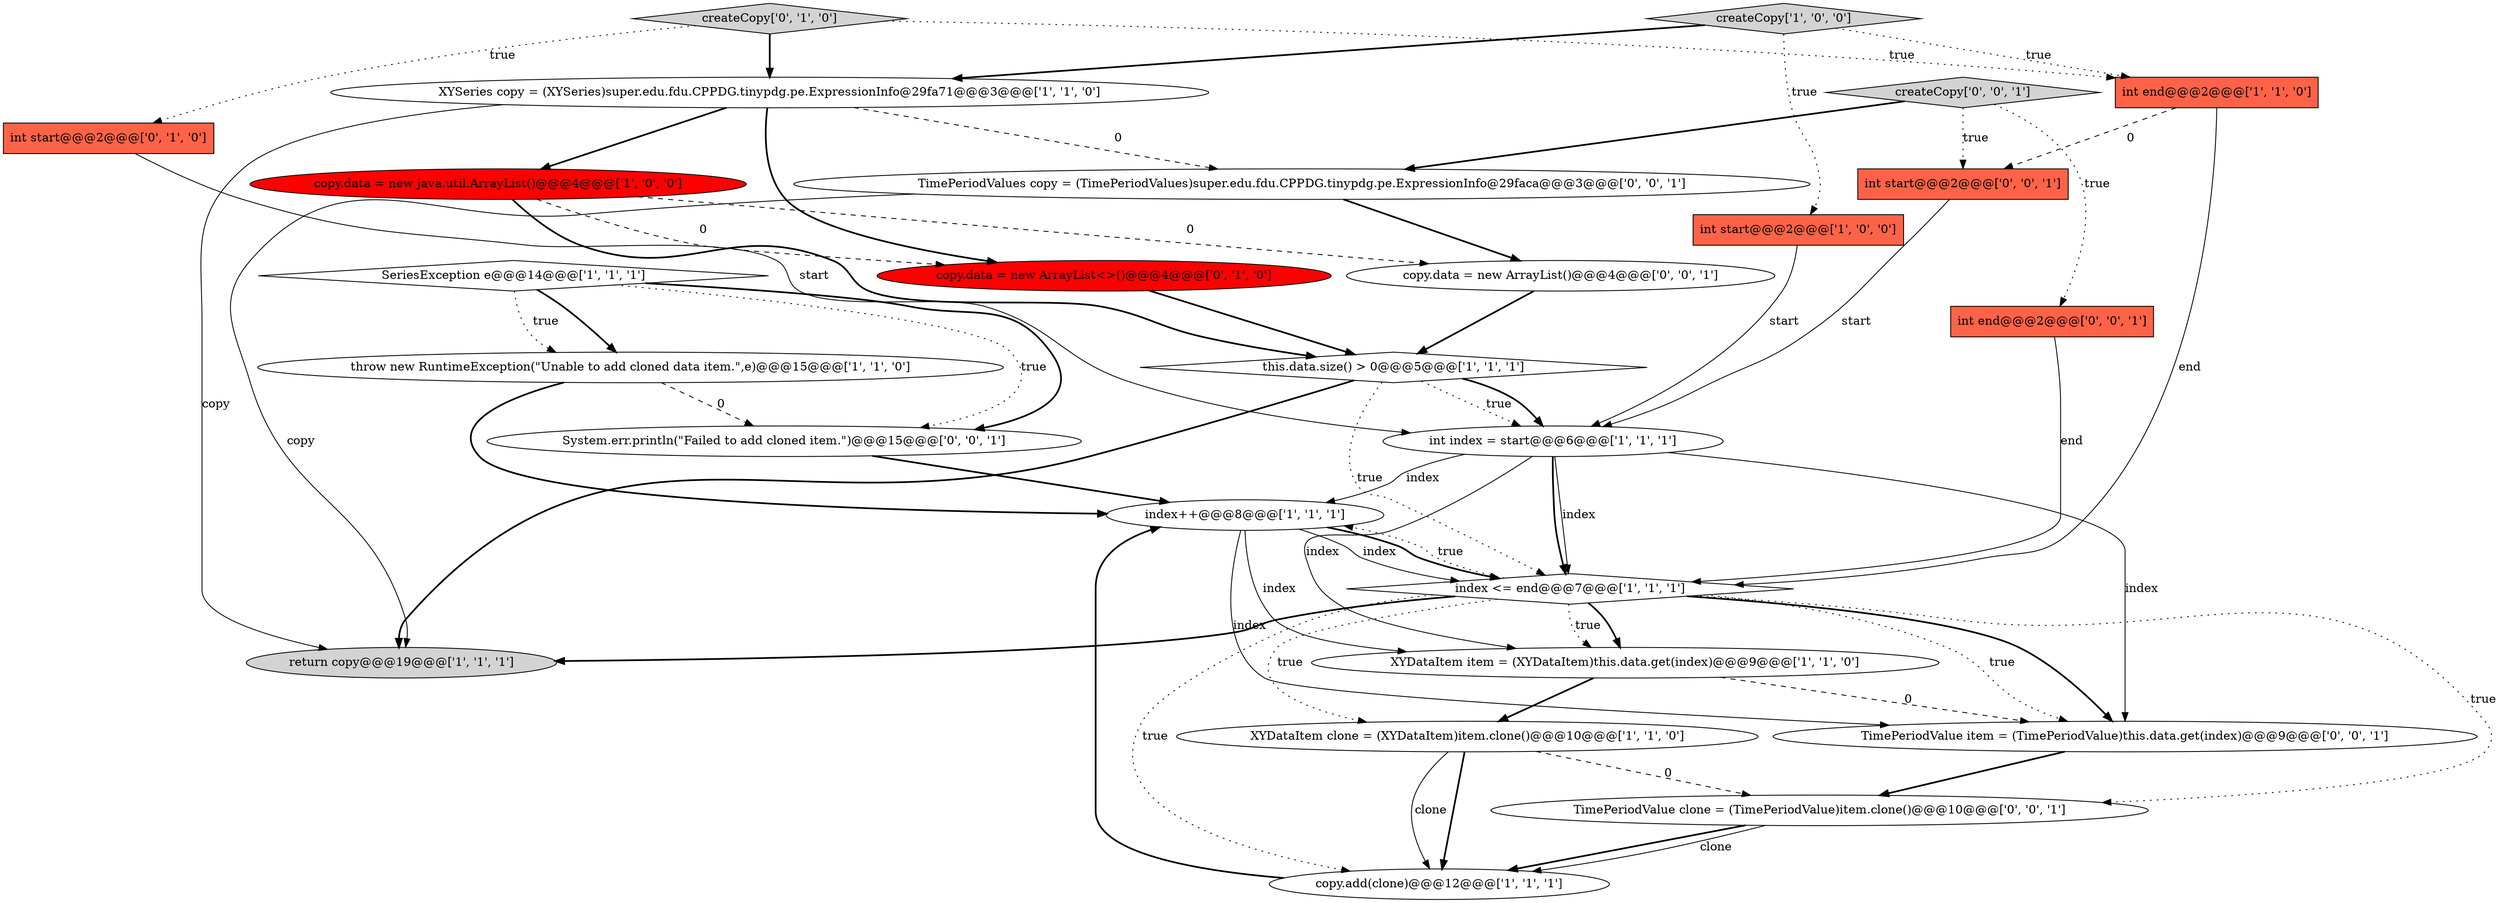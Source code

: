 digraph {
5 [style = filled, label = "throw new RuntimeException(\"Unable to add cloned data item.\",e)@@@15@@@['1', '1', '0']", fillcolor = white, shape = ellipse image = "AAA0AAABBB1BBB"];
6 [style = filled, label = "this.data.size() > 0@@@5@@@['1', '1', '1']", fillcolor = white, shape = diamond image = "AAA0AAABBB1BBB"];
19 [style = filled, label = "int end@@@2@@@['0', '0', '1']", fillcolor = tomato, shape = box image = "AAA0AAABBB3BBB"];
11 [style = filled, label = "int end@@@2@@@['1', '1', '0']", fillcolor = tomato, shape = box image = "AAA0AAABBB1BBB"];
18 [style = filled, label = "System.err.println(\"Failed to add cloned item.\")@@@15@@@['0', '0', '1']", fillcolor = white, shape = ellipse image = "AAA0AAABBB3BBB"];
0 [style = filled, label = "index <= end@@@7@@@['1', '1', '1']", fillcolor = white, shape = diamond image = "AAA0AAABBB1BBB"];
4 [style = filled, label = "int start@@@2@@@['1', '0', '0']", fillcolor = tomato, shape = box image = "AAA0AAABBB1BBB"];
12 [style = filled, label = "SeriesException e@@@14@@@['1', '1', '1']", fillcolor = white, shape = diamond image = "AAA0AAABBB1BBB"];
25 [style = filled, label = "TimePeriodValue clone = (TimePeriodValue)item.clone()@@@10@@@['0', '0', '1']", fillcolor = white, shape = ellipse image = "AAA0AAABBB3BBB"];
3 [style = filled, label = "return copy@@@19@@@['1', '1', '1']", fillcolor = lightgray, shape = ellipse image = "AAA0AAABBB1BBB"];
23 [style = filled, label = "int start@@@2@@@['0', '0', '1']", fillcolor = tomato, shape = box image = "AAA0AAABBB3BBB"];
2 [style = filled, label = "XYSeries copy = (XYSeries)super.edu.fdu.CPPDG.tinypdg.pe.ExpressionInfo@29fa71@@@3@@@['1', '1', '0']", fillcolor = white, shape = ellipse image = "AAA0AAABBB1BBB"];
24 [style = filled, label = "TimePeriodValue item = (TimePeriodValue)this.data.get(index)@@@9@@@['0', '0', '1']", fillcolor = white, shape = ellipse image = "AAA0AAABBB3BBB"];
17 [style = filled, label = "createCopy['0', '1', '0']", fillcolor = lightgray, shape = diamond image = "AAA0AAABBB2BBB"];
9 [style = filled, label = "index++@@@8@@@['1', '1', '1']", fillcolor = white, shape = ellipse image = "AAA0AAABBB1BBB"];
7 [style = filled, label = "createCopy['1', '0', '0']", fillcolor = lightgray, shape = diamond image = "AAA0AAABBB1BBB"];
10 [style = filled, label = "XYDataItem clone = (XYDataItem)item.clone()@@@10@@@['1', '1', '0']", fillcolor = white, shape = ellipse image = "AAA0AAABBB1BBB"];
8 [style = filled, label = "int index = start@@@6@@@['1', '1', '1']", fillcolor = white, shape = ellipse image = "AAA0AAABBB1BBB"];
15 [style = filled, label = "int start@@@2@@@['0', '1', '0']", fillcolor = tomato, shape = box image = "AAA0AAABBB2BBB"];
14 [style = filled, label = "XYDataItem item = (XYDataItem)this.data.get(index)@@@9@@@['1', '1', '0']", fillcolor = white, shape = ellipse image = "AAA0AAABBB1BBB"];
22 [style = filled, label = "copy.data = new ArrayList()@@@4@@@['0', '0', '1']", fillcolor = white, shape = ellipse image = "AAA0AAABBB3BBB"];
21 [style = filled, label = "TimePeriodValues copy = (TimePeriodValues)super.edu.fdu.CPPDG.tinypdg.pe.ExpressionInfo@29faca@@@3@@@['0', '0', '1']", fillcolor = white, shape = ellipse image = "AAA0AAABBB3BBB"];
16 [style = filled, label = "copy.data = new ArrayList<>()@@@4@@@['0', '1', '0']", fillcolor = red, shape = ellipse image = "AAA1AAABBB2BBB"];
1 [style = filled, label = "copy.data = new java.util.ArrayList()@@@4@@@['1', '0', '0']", fillcolor = red, shape = ellipse image = "AAA1AAABBB1BBB"];
20 [style = filled, label = "createCopy['0', '0', '1']", fillcolor = lightgray, shape = diamond image = "AAA0AAABBB3BBB"];
13 [style = filled, label = "copy.add(clone)@@@12@@@['1', '1', '1']", fillcolor = white, shape = ellipse image = "AAA0AAABBB1BBB"];
0->3 [style = bold, label=""];
14->24 [style = dashed, label="0"];
21->3 [style = solid, label="copy"];
8->0 [style = solid, label="index"];
8->14 [style = solid, label="index"];
6->3 [style = bold, label=""];
0->13 [style = dotted, label="true"];
9->0 [style = solid, label="index"];
9->0 [style = bold, label=""];
12->5 [style = bold, label=""];
5->9 [style = bold, label=""];
0->10 [style = dotted, label="true"];
4->8 [style = solid, label="start"];
25->13 [style = bold, label=""];
2->1 [style = bold, label=""];
11->0 [style = solid, label="end"];
16->6 [style = bold, label=""];
14->10 [style = bold, label=""];
11->23 [style = dashed, label="0"];
12->18 [style = dotted, label="true"];
2->3 [style = solid, label="copy"];
5->18 [style = dashed, label="0"];
9->14 [style = solid, label="index"];
23->8 [style = solid, label="start"];
0->25 [style = dotted, label="true"];
19->0 [style = solid, label="end"];
1->22 [style = dashed, label="0"];
25->13 [style = solid, label="clone"];
20->21 [style = bold, label=""];
8->0 [style = bold, label=""];
0->14 [style = bold, label=""];
1->6 [style = bold, label=""];
17->15 [style = dotted, label="true"];
9->24 [style = solid, label="index"];
17->2 [style = bold, label=""];
10->13 [style = bold, label=""];
7->11 [style = dotted, label="true"];
12->5 [style = dotted, label="true"];
21->22 [style = bold, label=""];
6->8 [style = dotted, label="true"];
7->2 [style = bold, label=""];
24->25 [style = bold, label=""];
0->24 [style = dotted, label="true"];
0->24 [style = bold, label=""];
1->16 [style = dashed, label="0"];
2->21 [style = dashed, label="0"];
6->8 [style = bold, label=""];
7->4 [style = dotted, label="true"];
12->18 [style = bold, label=""];
18->9 [style = bold, label=""];
20->23 [style = dotted, label="true"];
0->14 [style = dotted, label="true"];
20->19 [style = dotted, label="true"];
8->24 [style = solid, label="index"];
13->9 [style = bold, label=""];
10->13 [style = solid, label="clone"];
15->8 [style = solid, label="start"];
6->0 [style = dotted, label="true"];
0->9 [style = dotted, label="true"];
8->9 [style = solid, label="index"];
10->25 [style = dashed, label="0"];
22->6 [style = bold, label=""];
17->11 [style = dotted, label="true"];
2->16 [style = bold, label=""];
}
